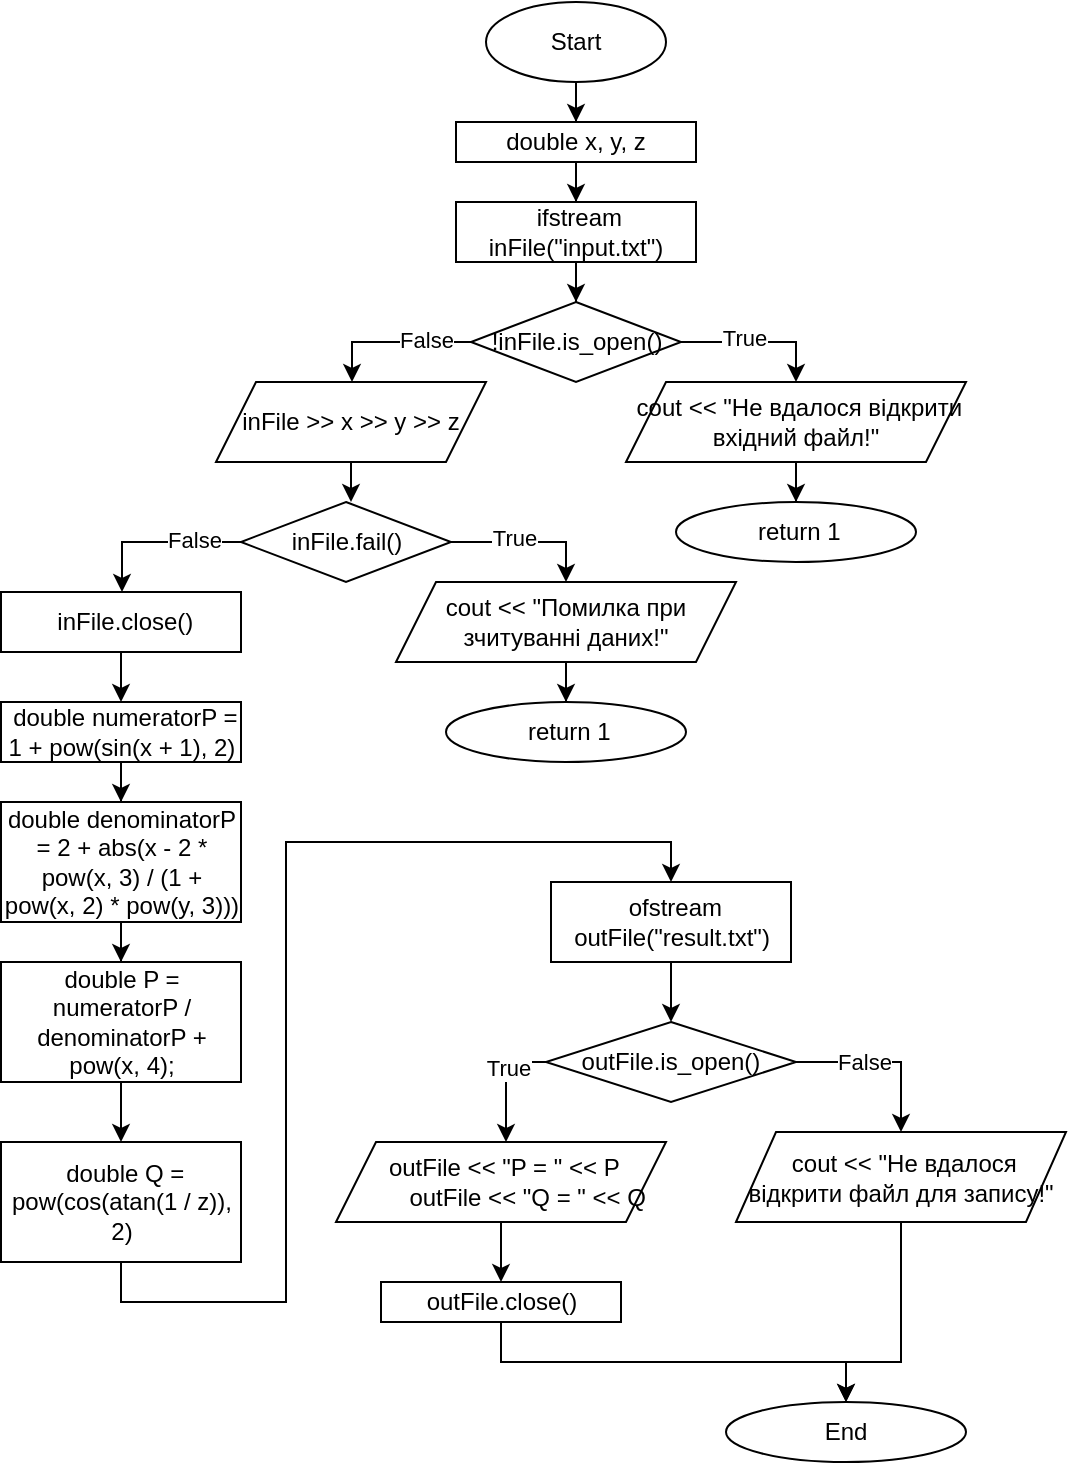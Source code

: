 <mxfile version="24.8.8">
  <diagram name="Страница — 1" id="g7j2rpRfnywUZuS5MIoD">
    <mxGraphModel dx="1050" dy="530" grid="1" gridSize="10" guides="1" tooltips="1" connect="1" arrows="1" fold="1" page="1" pageScale="1" pageWidth="2339" pageHeight="3300" math="0" shadow="0">
      <root>
        <mxCell id="0" />
        <mxCell id="1" parent="0" />
        <mxCell id="2e8s7ZAg-ALqyOAnAbtS-4" style="edgeStyle=orthogonalEdgeStyle;rounded=0;orthogonalLoop=1;jettySize=auto;html=1;" parent="1" source="2e8s7ZAg-ALqyOAnAbtS-1" target="43fvYyFeLeEztcm12E4D-1" edge="1">
          <mxGeometry relative="1" as="geometry">
            <mxPoint x="535" y="120" as="targetPoint" />
          </mxGeometry>
        </mxCell>
        <mxCell id="2e8s7ZAg-ALqyOAnAbtS-1" value="Start" style="ellipse;whiteSpace=wrap;html=1;" parent="1" vertex="1">
          <mxGeometry x="490" y="60" width="90" height="40" as="geometry" />
        </mxCell>
        <mxCell id="43fvYyFeLeEztcm12E4D-2" style="edgeStyle=orthogonalEdgeStyle;rounded=0;orthogonalLoop=1;jettySize=auto;html=1;" edge="1" parent="1" source="43fvYyFeLeEztcm12E4D-1" target="43fvYyFeLeEztcm12E4D-3">
          <mxGeometry relative="1" as="geometry">
            <mxPoint x="535" y="160" as="targetPoint" />
          </mxGeometry>
        </mxCell>
        <mxCell id="43fvYyFeLeEztcm12E4D-1" value="double x, y, z" style="rounded=0;whiteSpace=wrap;html=1;" vertex="1" parent="1">
          <mxGeometry x="475" y="120" width="120" height="20" as="geometry" />
        </mxCell>
        <mxCell id="43fvYyFeLeEztcm12E4D-4" style="edgeStyle=orthogonalEdgeStyle;rounded=0;orthogonalLoop=1;jettySize=auto;html=1;" edge="1" parent="1" source="43fvYyFeLeEztcm12E4D-3" target="43fvYyFeLeEztcm12E4D-5">
          <mxGeometry relative="1" as="geometry">
            <mxPoint x="535" y="210" as="targetPoint" />
          </mxGeometry>
        </mxCell>
        <mxCell id="43fvYyFeLeEztcm12E4D-3" value="&amp;nbsp;ifstream inFile(&quot;input.txt&quot;)" style="rounded=0;whiteSpace=wrap;html=1;" vertex="1" parent="1">
          <mxGeometry x="475" y="160" width="120" height="30" as="geometry" />
        </mxCell>
        <mxCell id="43fvYyFeLeEztcm12E4D-6" style="edgeStyle=orthogonalEdgeStyle;rounded=0;orthogonalLoop=1;jettySize=auto;html=1;exitX=1;exitY=0.5;exitDx=0;exitDy=0;" edge="1" parent="1" source="43fvYyFeLeEztcm12E4D-5" target="43fvYyFeLeEztcm12E4D-8">
          <mxGeometry relative="1" as="geometry">
            <mxPoint x="660" y="260" as="targetPoint" />
          </mxGeometry>
        </mxCell>
        <mxCell id="43fvYyFeLeEztcm12E4D-13" value="True" style="edgeLabel;html=1;align=center;verticalAlign=middle;resizable=0;points=[];" vertex="1" connectable="0" parent="43fvYyFeLeEztcm12E4D-6">
          <mxGeometry x="-0.192" y="2" relative="1" as="geometry">
            <mxPoint as="offset" />
          </mxGeometry>
        </mxCell>
        <mxCell id="43fvYyFeLeEztcm12E4D-11" style="edgeStyle=orthogonalEdgeStyle;rounded=0;orthogonalLoop=1;jettySize=auto;html=1;" edge="1" parent="1" source="43fvYyFeLeEztcm12E4D-5" target="43fvYyFeLeEztcm12E4D-12">
          <mxGeometry relative="1" as="geometry">
            <mxPoint x="430" y="280" as="targetPoint" />
            <Array as="points">
              <mxPoint x="423" y="230" />
            </Array>
          </mxGeometry>
        </mxCell>
        <mxCell id="43fvYyFeLeEztcm12E4D-14" value="False" style="edgeLabel;html=1;align=center;verticalAlign=middle;resizable=0;points=[];" vertex="1" connectable="0" parent="43fvYyFeLeEztcm12E4D-11">
          <mxGeometry x="-0.429" y="-1" relative="1" as="geometry">
            <mxPoint as="offset" />
          </mxGeometry>
        </mxCell>
        <mxCell id="43fvYyFeLeEztcm12E4D-5" value="!inFile.is_open()" style="rhombus;whiteSpace=wrap;html=1;" vertex="1" parent="1">
          <mxGeometry x="482.5" y="210" width="105" height="40" as="geometry" />
        </mxCell>
        <mxCell id="43fvYyFeLeEztcm12E4D-9" style="edgeStyle=orthogonalEdgeStyle;rounded=0;orthogonalLoop=1;jettySize=auto;html=1;" edge="1" parent="1" source="43fvYyFeLeEztcm12E4D-8" target="43fvYyFeLeEztcm12E4D-10">
          <mxGeometry relative="1" as="geometry">
            <mxPoint x="645" y="320" as="targetPoint" />
          </mxGeometry>
        </mxCell>
        <mxCell id="43fvYyFeLeEztcm12E4D-8" value="&amp;nbsp;cout &amp;lt;&amp;lt; &quot;Не вдалося відкрити вхідний файл!&quot;" style="shape=parallelogram;perimeter=parallelogramPerimeter;whiteSpace=wrap;html=1;fixedSize=1;" vertex="1" parent="1">
          <mxGeometry x="560" y="250" width="170" height="40" as="geometry" />
        </mxCell>
        <mxCell id="43fvYyFeLeEztcm12E4D-10" value="&amp;nbsp;return 1" style="ellipse;whiteSpace=wrap;html=1;" vertex="1" parent="1">
          <mxGeometry x="585" y="310" width="120" height="30" as="geometry" />
        </mxCell>
        <mxCell id="43fvYyFeLeEztcm12E4D-15" style="edgeStyle=orthogonalEdgeStyle;rounded=0;orthogonalLoop=1;jettySize=auto;html=1;" edge="1" parent="1" source="43fvYyFeLeEztcm12E4D-12">
          <mxGeometry relative="1" as="geometry">
            <mxPoint x="422.5" y="310" as="targetPoint" />
          </mxGeometry>
        </mxCell>
        <mxCell id="43fvYyFeLeEztcm12E4D-12" value="inFile &amp;gt;&amp;gt; x &amp;gt;&amp;gt; y &amp;gt;&amp;gt; z" style="shape=parallelogram;perimeter=parallelogramPerimeter;whiteSpace=wrap;html=1;fixedSize=1;" vertex="1" parent="1">
          <mxGeometry x="355" y="250" width="135" height="40" as="geometry" />
        </mxCell>
        <mxCell id="43fvYyFeLeEztcm12E4D-18" style="edgeStyle=orthogonalEdgeStyle;rounded=0;orthogonalLoop=1;jettySize=auto;html=1;exitX=1;exitY=0.5;exitDx=0;exitDy=0;" edge="1" parent="1" source="43fvYyFeLeEztcm12E4D-22" target="43fvYyFeLeEztcm12E4D-24">
          <mxGeometry relative="1" as="geometry">
            <mxPoint x="545" y="360" as="targetPoint" />
          </mxGeometry>
        </mxCell>
        <mxCell id="43fvYyFeLeEztcm12E4D-19" value="True" style="edgeLabel;html=1;align=center;verticalAlign=middle;resizable=0;points=[];" vertex="1" connectable="0" parent="43fvYyFeLeEztcm12E4D-18">
          <mxGeometry x="-0.192" y="2" relative="1" as="geometry">
            <mxPoint as="offset" />
          </mxGeometry>
        </mxCell>
        <mxCell id="43fvYyFeLeEztcm12E4D-20" style="edgeStyle=orthogonalEdgeStyle;rounded=0;orthogonalLoop=1;jettySize=auto;html=1;" edge="1" parent="1" source="43fvYyFeLeEztcm12E4D-22" target="43fvYyFeLeEztcm12E4D-29">
          <mxGeometry relative="1" as="geometry">
            <mxPoint x="308" y="350" as="targetPoint" />
            <Array as="points">
              <mxPoint x="308" y="330" />
            </Array>
          </mxGeometry>
        </mxCell>
        <mxCell id="43fvYyFeLeEztcm12E4D-21" value="False" style="edgeLabel;html=1;align=center;verticalAlign=middle;resizable=0;points=[];" vertex="1" connectable="0" parent="43fvYyFeLeEztcm12E4D-20">
          <mxGeometry x="-0.429" y="-1" relative="1" as="geometry">
            <mxPoint as="offset" />
          </mxGeometry>
        </mxCell>
        <mxCell id="43fvYyFeLeEztcm12E4D-22" value="inFile.fail()" style="rhombus;whiteSpace=wrap;html=1;" vertex="1" parent="1">
          <mxGeometry x="367.5" y="310" width="105" height="40" as="geometry" />
        </mxCell>
        <mxCell id="43fvYyFeLeEztcm12E4D-23" style="edgeStyle=orthogonalEdgeStyle;rounded=0;orthogonalLoop=1;jettySize=auto;html=1;" edge="1" parent="1" source="43fvYyFeLeEztcm12E4D-24" target="43fvYyFeLeEztcm12E4D-25">
          <mxGeometry relative="1" as="geometry">
            <mxPoint x="530" y="420" as="targetPoint" />
          </mxGeometry>
        </mxCell>
        <mxCell id="43fvYyFeLeEztcm12E4D-24" value="cout &amp;lt;&amp;lt; &quot;Помилка при зчитуванні даних!&quot;" style="shape=parallelogram;perimeter=parallelogramPerimeter;whiteSpace=wrap;html=1;fixedSize=1;" vertex="1" parent="1">
          <mxGeometry x="445" y="350" width="170" height="40" as="geometry" />
        </mxCell>
        <mxCell id="43fvYyFeLeEztcm12E4D-25" value="&amp;nbsp;return 1" style="ellipse;whiteSpace=wrap;html=1;" vertex="1" parent="1">
          <mxGeometry x="470" y="410" width="120" height="30" as="geometry" />
        </mxCell>
        <mxCell id="43fvYyFeLeEztcm12E4D-30" style="edgeStyle=orthogonalEdgeStyle;rounded=0;orthogonalLoop=1;jettySize=auto;html=1;" edge="1" parent="1" source="43fvYyFeLeEztcm12E4D-29" target="43fvYyFeLeEztcm12E4D-31">
          <mxGeometry relative="1" as="geometry">
            <mxPoint x="307.5" y="420" as="targetPoint" />
          </mxGeometry>
        </mxCell>
        <mxCell id="43fvYyFeLeEztcm12E4D-29" value="&amp;nbsp;inFile.close()" style="rounded=0;whiteSpace=wrap;html=1;" vertex="1" parent="1">
          <mxGeometry x="247.5" y="355" width="120" height="30" as="geometry" />
        </mxCell>
        <mxCell id="43fvYyFeLeEztcm12E4D-32" style="edgeStyle=orthogonalEdgeStyle;rounded=0;orthogonalLoop=1;jettySize=auto;html=1;" edge="1" parent="1" source="43fvYyFeLeEztcm12E4D-31" target="43fvYyFeLeEztcm12E4D-33">
          <mxGeometry relative="1" as="geometry">
            <mxPoint x="307.5" y="470" as="targetPoint" />
          </mxGeometry>
        </mxCell>
        <mxCell id="43fvYyFeLeEztcm12E4D-31" value="&amp;nbsp;double numeratorP = 1 + pow(sin(x + 1), 2)" style="rounded=0;whiteSpace=wrap;html=1;" vertex="1" parent="1">
          <mxGeometry x="247.5" y="410" width="120" height="30" as="geometry" />
        </mxCell>
        <mxCell id="43fvYyFeLeEztcm12E4D-34" style="edgeStyle=orthogonalEdgeStyle;rounded=0;orthogonalLoop=1;jettySize=auto;html=1;" edge="1" parent="1" source="43fvYyFeLeEztcm12E4D-33" target="43fvYyFeLeEztcm12E4D-35">
          <mxGeometry relative="1" as="geometry">
            <mxPoint x="307.5" y="550" as="targetPoint" />
          </mxGeometry>
        </mxCell>
        <mxCell id="43fvYyFeLeEztcm12E4D-33" value="double denominatorP = 2 + abs(x - 2 * pow(x, 3) / (1 + pow(x, 2) * pow(y, 3)))" style="rounded=0;whiteSpace=wrap;html=1;" vertex="1" parent="1">
          <mxGeometry x="247.5" y="460" width="120" height="60" as="geometry" />
        </mxCell>
        <mxCell id="43fvYyFeLeEztcm12E4D-36" style="edgeStyle=orthogonalEdgeStyle;rounded=0;orthogonalLoop=1;jettySize=auto;html=1;" edge="1" parent="1" source="43fvYyFeLeEztcm12E4D-35" target="43fvYyFeLeEztcm12E4D-37">
          <mxGeometry relative="1" as="geometry">
            <mxPoint x="307.5" y="630" as="targetPoint" />
          </mxGeometry>
        </mxCell>
        <mxCell id="43fvYyFeLeEztcm12E4D-35" value="double P = numeratorP / denominatorP + pow(x, 4);" style="rounded=0;whiteSpace=wrap;html=1;" vertex="1" parent="1">
          <mxGeometry x="247.5" y="540" width="120" height="60" as="geometry" />
        </mxCell>
        <mxCell id="43fvYyFeLeEztcm12E4D-38" style="edgeStyle=orthogonalEdgeStyle;rounded=0;orthogonalLoop=1;jettySize=auto;html=1;entryX=0.5;entryY=0;entryDx=0;entryDy=0;exitX=0.5;exitY=1;exitDx=0;exitDy=0;" edge="1" parent="1" source="43fvYyFeLeEztcm12E4D-37" target="43fvYyFeLeEztcm12E4D-39">
          <mxGeometry relative="1" as="geometry">
            <mxPoint x="307.5" y="720" as="targetPoint" />
            <Array as="points">
              <mxPoint x="308" y="710" />
              <mxPoint x="390" y="710" />
              <mxPoint x="390" y="480" />
              <mxPoint x="583" y="480" />
            </Array>
          </mxGeometry>
        </mxCell>
        <mxCell id="43fvYyFeLeEztcm12E4D-37" value="&amp;nbsp;double Q = pow(cos(atan(1 / z)), 2)" style="rounded=0;whiteSpace=wrap;html=1;" vertex="1" parent="1">
          <mxGeometry x="247.5" y="630" width="120" height="60" as="geometry" />
        </mxCell>
        <mxCell id="43fvYyFeLeEztcm12E4D-40" style="edgeStyle=orthogonalEdgeStyle;rounded=0;orthogonalLoop=1;jettySize=auto;html=1;" edge="1" parent="1" source="43fvYyFeLeEztcm12E4D-39" target="43fvYyFeLeEztcm12E4D-41">
          <mxGeometry relative="1" as="geometry">
            <mxPoint x="582.5" y="570" as="targetPoint" />
          </mxGeometry>
        </mxCell>
        <mxCell id="43fvYyFeLeEztcm12E4D-39" value="&amp;nbsp;ofstream outFile(&quot;result.txt&quot;)" style="rounded=0;whiteSpace=wrap;html=1;" vertex="1" parent="1">
          <mxGeometry x="522.5" y="500" width="120" height="40" as="geometry" />
        </mxCell>
        <mxCell id="43fvYyFeLeEztcm12E4D-42" style="edgeStyle=orthogonalEdgeStyle;rounded=0;orthogonalLoop=1;jettySize=auto;html=1;" edge="1" parent="1" source="43fvYyFeLeEztcm12E4D-41">
          <mxGeometry relative="1" as="geometry">
            <mxPoint x="500" y="630" as="targetPoint" />
          </mxGeometry>
        </mxCell>
        <mxCell id="43fvYyFeLeEztcm12E4D-45" value="True" style="edgeLabel;html=1;align=center;verticalAlign=middle;resizable=0;points=[];" vertex="1" connectable="0" parent="43fvYyFeLeEztcm12E4D-42">
          <mxGeometry x="-0.266" y="1" relative="1" as="geometry">
            <mxPoint as="offset" />
          </mxGeometry>
        </mxCell>
        <mxCell id="43fvYyFeLeEztcm12E4D-46" style="edgeStyle=orthogonalEdgeStyle;rounded=0;orthogonalLoop=1;jettySize=auto;html=1;exitX=1;exitY=0.5;exitDx=0;exitDy=0;" edge="1" parent="1" source="43fvYyFeLeEztcm12E4D-41" target="43fvYyFeLeEztcm12E4D-49">
          <mxGeometry relative="1" as="geometry">
            <mxPoint x="670" y="630" as="targetPoint" />
          </mxGeometry>
        </mxCell>
        <mxCell id="43fvYyFeLeEztcm12E4D-53" value="False" style="edgeLabel;html=1;align=center;verticalAlign=middle;resizable=0;points=[];" vertex="1" connectable="0" parent="43fvYyFeLeEztcm12E4D-46">
          <mxGeometry x="-0.218" y="3" relative="1" as="geometry">
            <mxPoint y="3" as="offset" />
          </mxGeometry>
        </mxCell>
        <mxCell id="43fvYyFeLeEztcm12E4D-41" value="outFile.is_open()" style="rhombus;whiteSpace=wrap;html=1;" vertex="1" parent="1">
          <mxGeometry x="520" y="570" width="125" height="40" as="geometry" />
        </mxCell>
        <mxCell id="43fvYyFeLeEztcm12E4D-47" style="edgeStyle=orthogonalEdgeStyle;rounded=0;orthogonalLoop=1;jettySize=auto;html=1;" edge="1" parent="1" source="43fvYyFeLeEztcm12E4D-44" target="43fvYyFeLeEztcm12E4D-48">
          <mxGeometry relative="1" as="geometry">
            <mxPoint x="497.5" y="700" as="targetPoint" />
          </mxGeometry>
        </mxCell>
        <mxCell id="43fvYyFeLeEztcm12E4D-44" value="&lt;div&gt;&amp;nbsp;outFile &amp;lt;&amp;lt; &quot;P = &quot; &amp;lt;&amp;lt; P&lt;/div&gt;&lt;div&gt;&amp;nbsp; &amp;nbsp; &amp;nbsp; &amp;nbsp; outFile &amp;lt;&amp;lt; &quot;Q = &quot; &amp;lt;&amp;lt; Q&lt;/div&gt;" style="shape=parallelogram;perimeter=parallelogramPerimeter;whiteSpace=wrap;html=1;fixedSize=1;" vertex="1" parent="1">
          <mxGeometry x="415" y="630" width="165" height="40" as="geometry" />
        </mxCell>
        <mxCell id="43fvYyFeLeEztcm12E4D-50" style="edgeStyle=orthogonalEdgeStyle;rounded=0;orthogonalLoop=1;jettySize=auto;html=1;exitX=0.5;exitY=1;exitDx=0;exitDy=0;" edge="1" parent="1" source="43fvYyFeLeEztcm12E4D-48" target="43fvYyFeLeEztcm12E4D-51">
          <mxGeometry relative="1" as="geometry">
            <mxPoint x="670" y="790" as="targetPoint" />
          </mxGeometry>
        </mxCell>
        <mxCell id="43fvYyFeLeEztcm12E4D-48" value="outFile.close()" style="rounded=0;whiteSpace=wrap;html=1;" vertex="1" parent="1">
          <mxGeometry x="437.5" y="700" width="120" height="20" as="geometry" />
        </mxCell>
        <mxCell id="43fvYyFeLeEztcm12E4D-52" style="edgeStyle=orthogonalEdgeStyle;rounded=0;orthogonalLoop=1;jettySize=auto;html=1;entryX=0.5;entryY=0;entryDx=0;entryDy=0;" edge="1" parent="1" source="43fvYyFeLeEztcm12E4D-49" target="43fvYyFeLeEztcm12E4D-51">
          <mxGeometry relative="1" as="geometry">
            <Array as="points">
              <mxPoint x="698" y="740" />
              <mxPoint x="670" y="740" />
            </Array>
          </mxGeometry>
        </mxCell>
        <mxCell id="43fvYyFeLeEztcm12E4D-49" value="&amp;nbsp;cout &amp;lt;&amp;lt; &quot;Не вдалося відкрити файл для запису!&quot;" style="shape=parallelogram;perimeter=parallelogramPerimeter;whiteSpace=wrap;html=1;fixedSize=1;" vertex="1" parent="1">
          <mxGeometry x="615" y="625" width="165" height="45" as="geometry" />
        </mxCell>
        <mxCell id="43fvYyFeLeEztcm12E4D-51" value="End" style="ellipse;whiteSpace=wrap;html=1;" vertex="1" parent="1">
          <mxGeometry x="610" y="760" width="120" height="30" as="geometry" />
        </mxCell>
      </root>
    </mxGraphModel>
  </diagram>
</mxfile>
